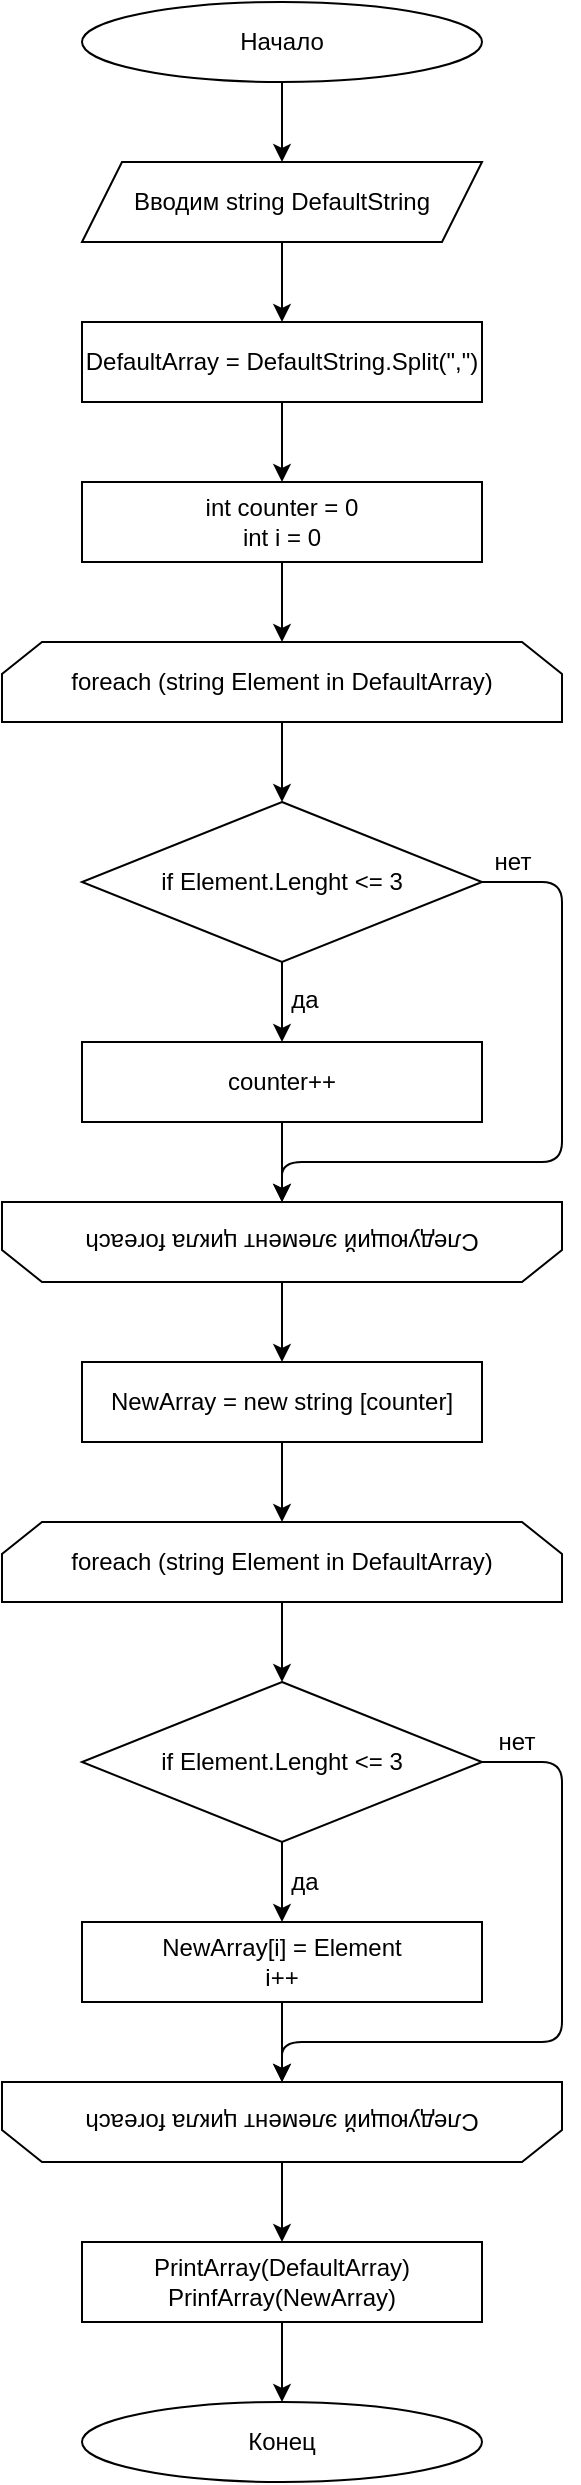 <mxfile>
    <diagram id="7ce0NX8HoPwz6w1AWS4i" name="Page-1">
        <mxGraphModel dx="1071" dy="1009" grid="1" gridSize="10" guides="1" tooltips="1" connect="1" arrows="1" fold="1" page="1" pageScale="1" pageWidth="827" pageHeight="1169" math="0" shadow="0">
            <root>
                <mxCell id="0"/>
                <mxCell id="1" parent="0"/>
                <mxCell id="4" style="edgeStyle=none;html=1;entryX=0.5;entryY=0;entryDx=0;entryDy=0;" edge="1" parent="1" source="2" target="3">
                    <mxGeometry relative="1" as="geometry"/>
                </mxCell>
                <mxCell id="2" value="Начало" style="ellipse;whiteSpace=wrap;html=1;" vertex="1" parent="1">
                    <mxGeometry x="320" y="40" width="200" height="40" as="geometry"/>
                </mxCell>
                <mxCell id="23" style="edgeStyle=none;html=1;exitX=0.5;exitY=1;exitDx=0;exitDy=0;entryX=0.5;entryY=0;entryDx=0;entryDy=0;" edge="1" parent="1" source="3" target="10">
                    <mxGeometry relative="1" as="geometry"/>
                </mxCell>
                <mxCell id="3" value="Вводим string DefaultString" style="shape=parallelogram;perimeter=parallelogramPerimeter;whiteSpace=wrap;html=1;fixedSize=1;" vertex="1" parent="1">
                    <mxGeometry x="320" y="120" width="200" height="40" as="geometry"/>
                </mxCell>
                <mxCell id="21" style="edgeStyle=none;html=1;entryX=0.5;entryY=0;entryDx=0;entryDy=0;exitX=0.5;exitY=1;exitDx=0;exitDy=0;" edge="1" parent="1" source="5" target="8">
                    <mxGeometry relative="1" as="geometry"/>
                </mxCell>
                <mxCell id="5" value="int counter = 0&lt;br&gt;int i = 0" style="rounded=0;whiteSpace=wrap;html=1;" vertex="1" parent="1">
                    <mxGeometry x="320" y="280" width="200" height="40" as="geometry"/>
                </mxCell>
                <mxCell id="25" style="edgeStyle=none;html=1;entryX=0.5;entryY=0;entryDx=0;entryDy=0;" edge="1" parent="1" source="7" target="24">
                    <mxGeometry relative="1" as="geometry"/>
                </mxCell>
                <mxCell id="7" value="Следующий элемент цикла foreach" style="shape=loopLimit;whiteSpace=wrap;html=1;rotation=-180;size=20;comic=0;jiggle=5;" vertex="1" parent="1">
                    <mxGeometry x="280" y="640" width="280" height="40" as="geometry"/>
                </mxCell>
                <mxCell id="13" style="edgeStyle=none;html=1;entryX=0.5;entryY=0;entryDx=0;entryDy=0;" edge="1" parent="1" source="8" target="11">
                    <mxGeometry relative="1" as="geometry"/>
                </mxCell>
                <mxCell id="8" value="foreach (string Element in DefaultArray)" style="shape=loopLimit;whiteSpace=wrap;html=1;" vertex="1" parent="1">
                    <mxGeometry x="280" y="360" width="280" height="40" as="geometry"/>
                </mxCell>
                <mxCell id="22" style="edgeStyle=none;html=1;entryX=0.5;entryY=0;entryDx=0;entryDy=0;" edge="1" parent="1" source="10" target="5">
                    <mxGeometry relative="1" as="geometry"/>
                </mxCell>
                <mxCell id="10" value="DefaultArray = DefaultString.Split(&quot;,&quot;)" style="rounded=0;whiteSpace=wrap;html=1;" vertex="1" parent="1">
                    <mxGeometry x="320" y="200" width="200" height="40" as="geometry"/>
                </mxCell>
                <mxCell id="14" style="edgeStyle=none;html=1;exitX=0.5;exitY=1;exitDx=0;exitDy=0;entryX=0.5;entryY=0;entryDx=0;entryDy=0;" edge="1" parent="1" source="11" target="12">
                    <mxGeometry relative="1" as="geometry"/>
                </mxCell>
                <mxCell id="39" style="edgeStyle=none;html=1;entryX=0.5;entryY=1;entryDx=0;entryDy=0;" edge="1" parent="1" source="11" target="7">
                    <mxGeometry relative="1" as="geometry">
                        <Array as="points">
                            <mxPoint x="560" y="480"/>
                            <mxPoint x="560" y="620"/>
                            <mxPoint x="420" y="620"/>
                        </Array>
                    </mxGeometry>
                </mxCell>
                <mxCell id="11" value="if Element.Lenght &amp;lt;= 3" style="rhombus;whiteSpace=wrap;html=1;" vertex="1" parent="1">
                    <mxGeometry x="320" y="440" width="200" height="80" as="geometry"/>
                </mxCell>
                <mxCell id="20" style="edgeStyle=none;html=1;entryX=0.5;entryY=1;entryDx=0;entryDy=0;" edge="1" parent="1" source="12" target="7">
                    <mxGeometry relative="1" as="geometry"/>
                </mxCell>
                <mxCell id="12" value="counter++" style="rounded=0;whiteSpace=wrap;html=1;" vertex="1" parent="1">
                    <mxGeometry x="320" y="560" width="200" height="40" as="geometry"/>
                </mxCell>
                <mxCell id="27" style="edgeStyle=none;html=1;entryX=0.5;entryY=0;entryDx=0;entryDy=0;" edge="1" parent="1" source="24" target="26">
                    <mxGeometry relative="1" as="geometry"/>
                </mxCell>
                <mxCell id="24" value="NewArray = new string [counter]" style="rounded=0;whiteSpace=wrap;html=1;comic=0;jiggle=5;" vertex="1" parent="1">
                    <mxGeometry x="320" y="720" width="200" height="40" as="geometry"/>
                </mxCell>
                <mxCell id="29" style="edgeStyle=none;html=1;entryX=0.5;entryY=0;entryDx=0;entryDy=0;" edge="1" parent="1" source="26" target="28">
                    <mxGeometry relative="1" as="geometry"/>
                </mxCell>
                <mxCell id="26" value="foreach (string Element in DefaultArray)" style="shape=loopLimit;whiteSpace=wrap;html=1;" vertex="1" parent="1">
                    <mxGeometry x="280" y="800" width="280" height="40" as="geometry"/>
                </mxCell>
                <mxCell id="31" style="edgeStyle=none;html=1;entryX=0.5;entryY=0;entryDx=0;entryDy=0;" edge="1" parent="1" source="28" target="30">
                    <mxGeometry relative="1" as="geometry"/>
                </mxCell>
                <mxCell id="42" style="edgeStyle=none;html=1;entryX=0.5;entryY=1;entryDx=0;entryDy=0;exitX=1;exitY=0.5;exitDx=0;exitDy=0;" edge="1" parent="1" source="28" target="32">
                    <mxGeometry relative="1" as="geometry">
                        <Array as="points">
                            <mxPoint x="560" y="920"/>
                            <mxPoint x="560" y="1060"/>
                            <mxPoint x="420" y="1060"/>
                        </Array>
                    </mxGeometry>
                </mxCell>
                <mxCell id="28" value="if Element.Lenght &amp;lt;= 3" style="rhombus;whiteSpace=wrap;html=1;" vertex="1" parent="1">
                    <mxGeometry x="320" y="880" width="200" height="80" as="geometry"/>
                </mxCell>
                <mxCell id="36" style="edgeStyle=none;html=1;entryX=0.5;entryY=1;entryDx=0;entryDy=0;" edge="1" parent="1" source="30" target="32">
                    <mxGeometry relative="1" as="geometry"/>
                </mxCell>
                <mxCell id="30" value="NewArray[i] = Element&lt;br&gt;i++" style="rounded=0;whiteSpace=wrap;html=1;" vertex="1" parent="1">
                    <mxGeometry x="320" y="1000" width="200" height="40" as="geometry"/>
                </mxCell>
                <mxCell id="37" style="edgeStyle=none;html=1;entryX=0.5;entryY=0;entryDx=0;entryDy=0;" edge="1" parent="1" source="32" target="33">
                    <mxGeometry relative="1" as="geometry"/>
                </mxCell>
                <mxCell id="32" value="Следующий элемент цикла foreach" style="shape=loopLimit;whiteSpace=wrap;html=1;rotation=-180;size=20;comic=0;jiggle=5;" vertex="1" parent="1">
                    <mxGeometry x="280" y="1080" width="280" height="40" as="geometry"/>
                </mxCell>
                <mxCell id="38" style="edgeStyle=none;html=1;entryX=0.5;entryY=0;entryDx=0;entryDy=0;" edge="1" parent="1" source="33" target="35">
                    <mxGeometry relative="1" as="geometry"/>
                </mxCell>
                <mxCell id="33" value="PrintArray(DefaultArray)&lt;br&gt;PrinfArray(NewArray)" style="rounded=0;whiteSpace=wrap;html=1;" vertex="1" parent="1">
                    <mxGeometry x="320" y="1160" width="200" height="40" as="geometry"/>
                </mxCell>
                <mxCell id="35" value="Конец" style="ellipse;whiteSpace=wrap;html=1;comic=0;jiggle=5;" vertex="1" parent="1">
                    <mxGeometry x="320" y="1240" width="200" height="40" as="geometry"/>
                </mxCell>
                <mxCell id="40" value="да" style="text;html=1;align=center;verticalAlign=middle;resizable=0;points=[];autosize=1;strokeColor=none;fillColor=none;" vertex="1" parent="1">
                    <mxGeometry x="416" y="529" width="30" height="20" as="geometry"/>
                </mxCell>
                <mxCell id="41" value="нет" style="text;html=1;align=center;verticalAlign=middle;resizable=0;points=[];autosize=1;strokeColor=none;fillColor=none;" vertex="1" parent="1">
                    <mxGeometry x="520" y="460" width="30" height="20" as="geometry"/>
                </mxCell>
                <mxCell id="43" value="да" style="text;html=1;align=center;verticalAlign=middle;resizable=0;points=[];autosize=1;strokeColor=none;fillColor=none;" vertex="1" parent="1">
                    <mxGeometry x="416" y="970" width="30" height="20" as="geometry"/>
                </mxCell>
                <mxCell id="44" value="нет" style="text;html=1;align=center;verticalAlign=middle;resizable=0;points=[];autosize=1;strokeColor=none;fillColor=none;" vertex="1" parent="1">
                    <mxGeometry x="522" y="900" width="30" height="20" as="geometry"/>
                </mxCell>
            </root>
        </mxGraphModel>
    </diagram>
</mxfile>